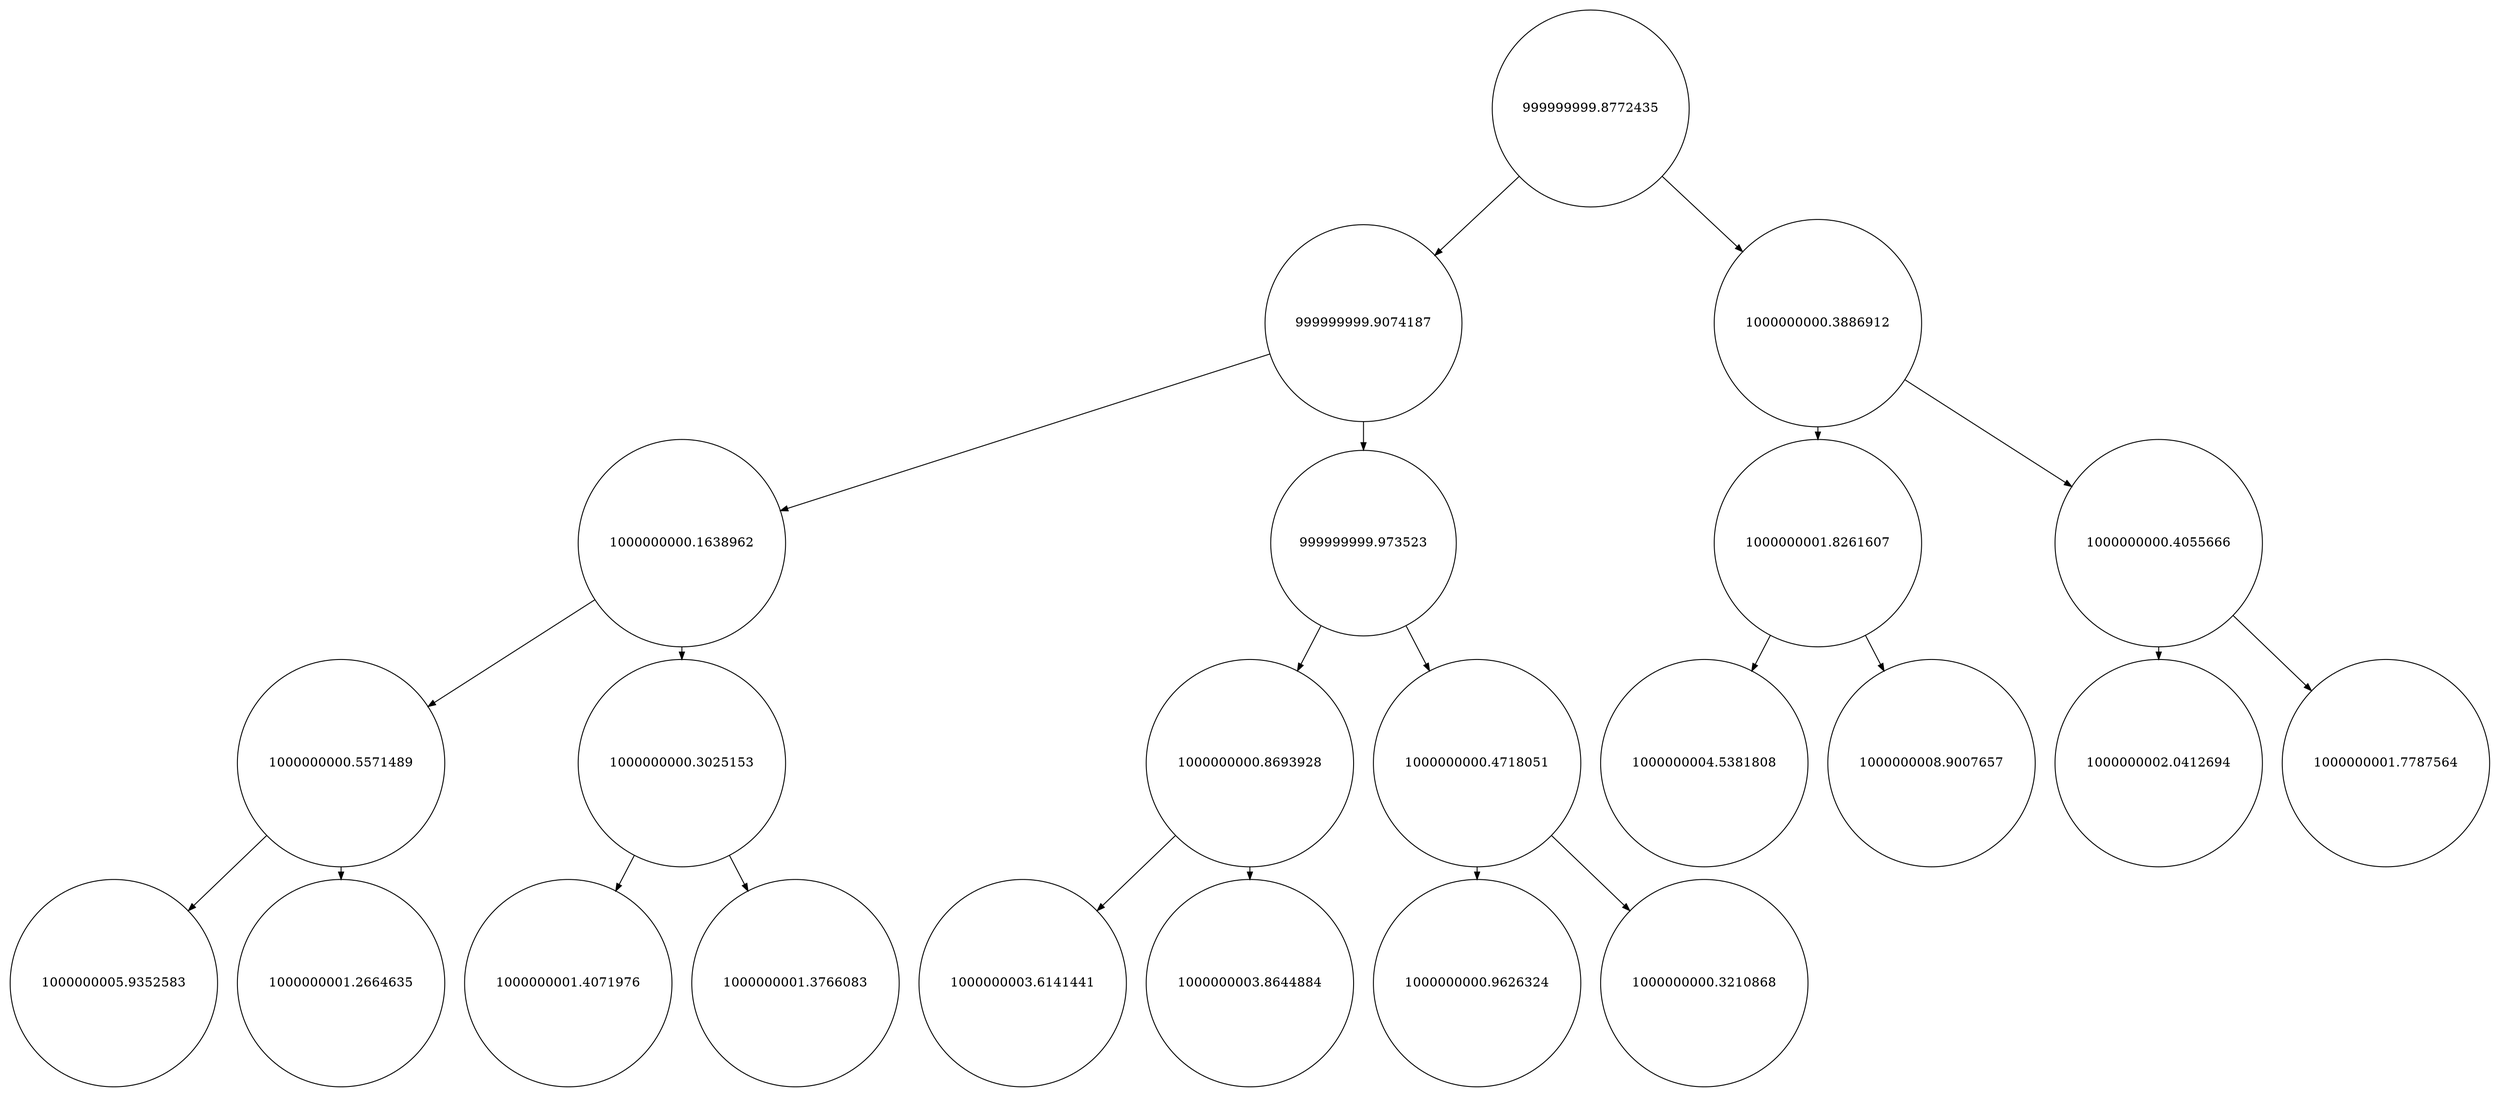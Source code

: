 
    digraph G {
    nodesep=0.3;
    ranksep=0.2;
    margin=0.1;
    node [shape=circle];
    edge [arrowsize=0.8];
    1 -> 2[side=left];
1 -> 3;
2 -> 4[side=left];
2 -> 5;
3 -> 6[side=left];
3 -> 7;
4 -> 8[side=left];
4 -> 9;
5 -> 10[side=left];
5 -> 11;
6 -> 12[side=left];
6 -> 13;
7 -> 14[side=left];
7 -> 15;
8 -> 16[side=left];
8 -> 17;
9 -> 18[side=left];
9 -> 19;
10 -> 20[side=left];
10 -> 21;
11 -> 22[side=left];
11 -> 23;
1[label="999999999.8772435"]
2[label="999999999.9074187"]
3[label="1000000000.3886912"]
4[label="1000000000.1638962"]
5[label="999999999.973523"]
6[label="1000000001.8261607"]
7[label="1000000000.4055666"]
8[label="1000000000.5571489"]
9[label="1000000000.3025153"]
10[label="1000000000.8693928"]
11[label="1000000000.4718051"]
12[label="1000000004.5381808"]
13[label="1000000008.9007657"]
14[label="1000000002.0412694"]
15[label="1000000001.7787564"]
16[label="1000000005.9352583"]
17[label="1000000001.2664635"]
18[label="1000000001.4071976"]
19[label="1000000001.3766083"]
20[label="1000000003.6141441"]
21[label="1000000003.8644884"]
22[label="1000000000.9626324"]
23[label="1000000000.3210868"]}